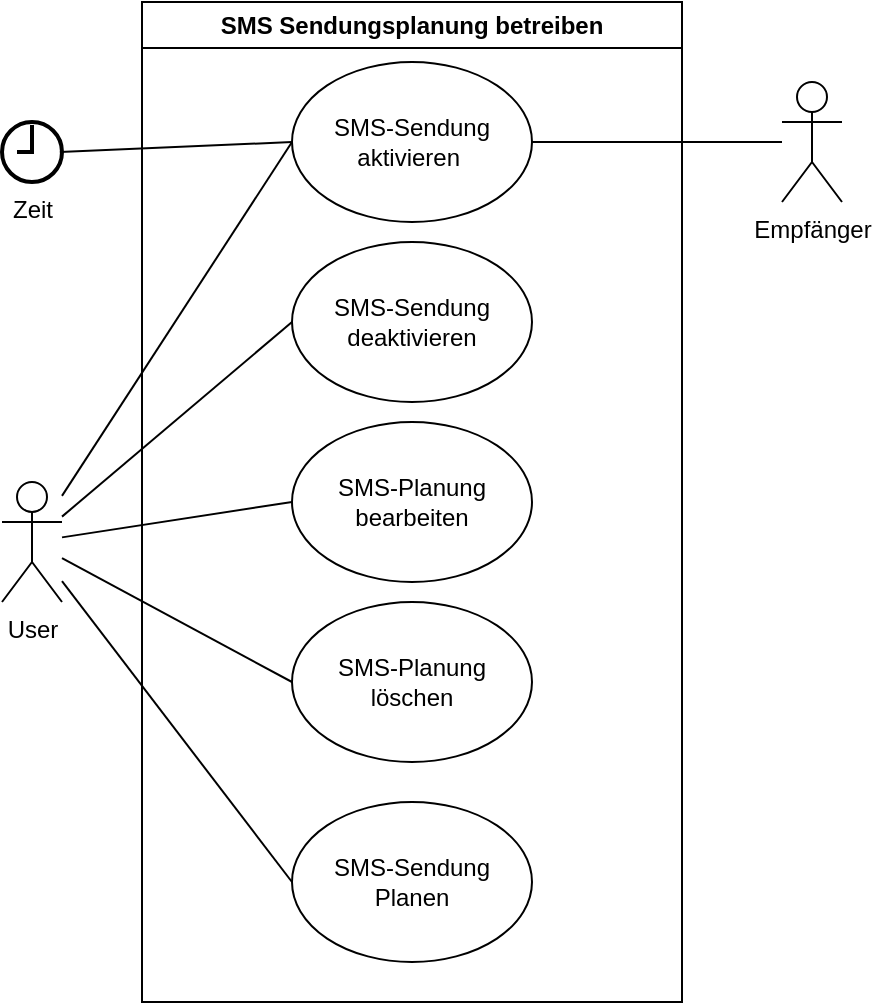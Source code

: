 <mxfile version="24.8.4">
  <diagram name="Seite-1" id="1GFxm4tUo5XJvXFjhAzs">
    <mxGraphModel dx="1003" dy="553" grid="1" gridSize="10" guides="1" tooltips="1" connect="1" arrows="1" fold="1" page="1" pageScale="1" pageWidth="827" pageHeight="1169" math="0" shadow="0">
      <root>
        <mxCell id="0" />
        <mxCell id="1" parent="0" />
        <mxCell id="_tG7Y_QLDooaJQGQwTa4-1" value="User" style="shape=umlActor;verticalLabelPosition=bottom;verticalAlign=top;html=1;outlineConnect=0;" vertex="1" parent="1">
          <mxGeometry x="280" y="260" width="30" height="60" as="geometry" />
        </mxCell>
        <mxCell id="_tG7Y_QLDooaJQGQwTa4-3" value="SMS Sendungsplanung betreiben" style="swimlane;whiteSpace=wrap;html=1;" vertex="1" parent="1">
          <mxGeometry x="350" y="20" width="270" height="500" as="geometry" />
        </mxCell>
        <mxCell id="_tG7Y_QLDooaJQGQwTa4-4" value="SMS-Sendung Planen" style="ellipse;whiteSpace=wrap;html=1;" vertex="1" parent="_tG7Y_QLDooaJQGQwTa4-3">
          <mxGeometry x="75" y="400" width="120" height="80" as="geometry" />
        </mxCell>
        <mxCell id="_tG7Y_QLDooaJQGQwTa4-5" value="SMS-Planung bearbeiten" style="ellipse;whiteSpace=wrap;html=1;" vertex="1" parent="_tG7Y_QLDooaJQGQwTa4-3">
          <mxGeometry x="75" y="210" width="120" height="80" as="geometry" />
        </mxCell>
        <mxCell id="_tG7Y_QLDooaJQGQwTa4-6" value="SMS-Planung löschen" style="ellipse;whiteSpace=wrap;html=1;" vertex="1" parent="_tG7Y_QLDooaJQGQwTa4-3">
          <mxGeometry x="75" y="300" width="120" height="80" as="geometry" />
        </mxCell>
        <mxCell id="_tG7Y_QLDooaJQGQwTa4-7" value="SMS-Sendung deaktivieren" style="ellipse;whiteSpace=wrap;html=1;" vertex="1" parent="_tG7Y_QLDooaJQGQwTa4-3">
          <mxGeometry x="75" y="120" width="120" height="80" as="geometry" />
        </mxCell>
        <mxCell id="_tG7Y_QLDooaJQGQwTa4-19" value="SMS-Sendung aktivieren&amp;nbsp;" style="ellipse;whiteSpace=wrap;html=1;" vertex="1" parent="_tG7Y_QLDooaJQGQwTa4-3">
          <mxGeometry x="75" y="30" width="120" height="80" as="geometry" />
        </mxCell>
        <mxCell id="_tG7Y_QLDooaJQGQwTa4-8" value="Zeit" style="html=1;verticalLabelPosition=bottom;align=center;labelBackgroundColor=#ffffff;verticalAlign=top;strokeWidth=2;strokeColor=#000000;shadow=0;dashed=0;shape=mxgraph.ios7.icons.clock;" vertex="1" parent="1">
          <mxGeometry x="280" y="80" width="30" height="30" as="geometry" />
        </mxCell>
        <mxCell id="_tG7Y_QLDooaJQGQwTa4-10" value="" style="endArrow=none;html=1;rounded=0;entryX=0;entryY=0.5;entryDx=0;entryDy=0;" edge="1" parent="1" source="_tG7Y_QLDooaJQGQwTa4-1" target="_tG7Y_QLDooaJQGQwTa4-4">
          <mxGeometry width="50" height="50" relative="1" as="geometry">
            <mxPoint x="380" y="460" as="sourcePoint" />
            <mxPoint x="430" y="410" as="targetPoint" />
          </mxGeometry>
        </mxCell>
        <mxCell id="_tG7Y_QLDooaJQGQwTa4-11" value="" style="endArrow=none;html=1;rounded=0;entryX=0;entryY=0.5;entryDx=0;entryDy=0;" edge="1" parent="1" source="_tG7Y_QLDooaJQGQwTa4-1" target="_tG7Y_QLDooaJQGQwTa4-7">
          <mxGeometry width="50" height="50" relative="1" as="geometry">
            <mxPoint x="380" y="330" as="sourcePoint" />
            <mxPoint x="430" y="280" as="targetPoint" />
          </mxGeometry>
        </mxCell>
        <mxCell id="_tG7Y_QLDooaJQGQwTa4-12" value="" style="endArrow=none;html=1;rounded=0;entryX=0;entryY=0.5;entryDx=0;entryDy=0;" edge="1" parent="1" source="_tG7Y_QLDooaJQGQwTa4-1" target="_tG7Y_QLDooaJQGQwTa4-6">
          <mxGeometry width="50" height="50" relative="1" as="geometry">
            <mxPoint x="380" y="400" as="sourcePoint" />
            <mxPoint x="430" y="350" as="targetPoint" />
          </mxGeometry>
        </mxCell>
        <mxCell id="_tG7Y_QLDooaJQGQwTa4-13" value="" style="endArrow=none;html=1;rounded=0;exitX=0;exitY=0.5;exitDx=0;exitDy=0;" edge="1" parent="1" source="_tG7Y_QLDooaJQGQwTa4-5" target="_tG7Y_QLDooaJQGQwTa4-1">
          <mxGeometry width="50" height="50" relative="1" as="geometry">
            <mxPoint x="380" y="400" as="sourcePoint" />
            <mxPoint x="430" y="350" as="targetPoint" />
          </mxGeometry>
        </mxCell>
        <mxCell id="_tG7Y_QLDooaJQGQwTa4-14" value="" style="endArrow=none;html=1;rounded=0;entryX=0;entryY=0.5;entryDx=0;entryDy=0;exitX=0.964;exitY=0.499;exitDx=0;exitDy=0;exitPerimeter=0;" edge="1" parent="1" source="_tG7Y_QLDooaJQGQwTa4-8" target="_tG7Y_QLDooaJQGQwTa4-19">
          <mxGeometry width="50" height="50" relative="1" as="geometry">
            <mxPoint x="312" y="185" as="sourcePoint" />
            <mxPoint x="425" y="170" as="targetPoint" />
          </mxGeometry>
        </mxCell>
        <mxCell id="_tG7Y_QLDooaJQGQwTa4-15" value="Empfänger" style="shape=umlActor;verticalLabelPosition=bottom;verticalAlign=top;html=1;outlineConnect=0;" vertex="1" parent="1">
          <mxGeometry x="670" y="60" width="30" height="60" as="geometry" />
        </mxCell>
        <mxCell id="_tG7Y_QLDooaJQGQwTa4-18" value="" style="endArrow=none;html=1;rounded=0;entryX=1;entryY=0.5;entryDx=0;entryDy=0;" edge="1" parent="1" source="_tG7Y_QLDooaJQGQwTa4-15" target="_tG7Y_QLDooaJQGQwTa4-19">
          <mxGeometry width="50" height="50" relative="1" as="geometry">
            <mxPoint x="530" y="60" as="sourcePoint" />
            <mxPoint x="545" y="185" as="targetPoint" />
          </mxGeometry>
        </mxCell>
        <mxCell id="_tG7Y_QLDooaJQGQwTa4-20" value="" style="endArrow=none;html=1;rounded=0;entryX=0;entryY=0.5;entryDx=0;entryDy=0;" edge="1" parent="1" source="_tG7Y_QLDooaJQGQwTa4-1" target="_tG7Y_QLDooaJQGQwTa4-19">
          <mxGeometry width="50" height="50" relative="1" as="geometry">
            <mxPoint x="330" y="240" as="sourcePoint" />
            <mxPoint x="380" y="190" as="targetPoint" />
          </mxGeometry>
        </mxCell>
      </root>
    </mxGraphModel>
  </diagram>
</mxfile>
